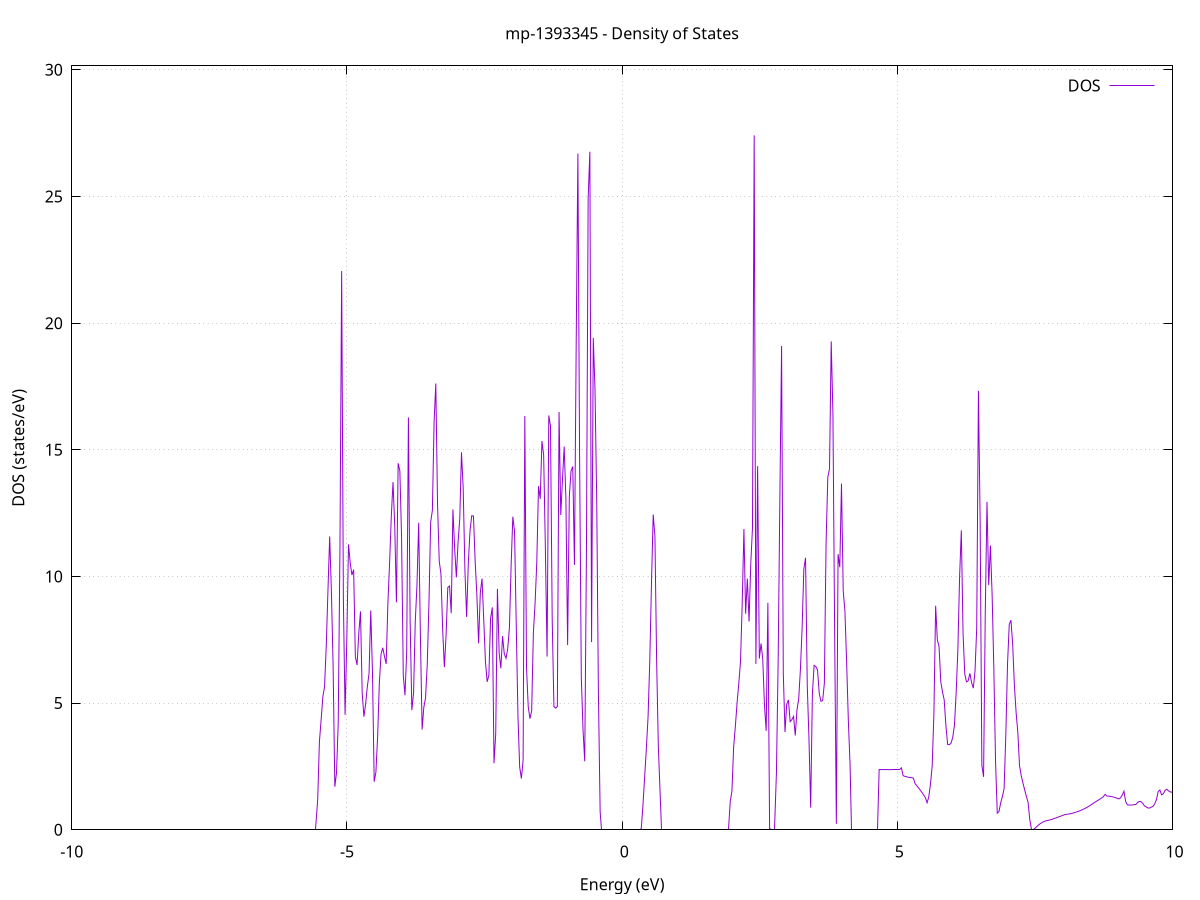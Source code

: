 set title 'mp-1393345 - Density of States'
set xlabel 'Energy (eV)'
set ylabel 'DOS (states/eV)'
set grid
set xrange [-10:10]
set yrange [0:30.156]
set xzeroaxis lt -1
set terminal png size 800,600
set output 'mp-1393345_dos_gnuplot.png'
plot '-' using 1:2 with lines title 'DOS'
-39.807400 0.000000
-39.776300 0.000000
-39.745200 0.000000
-39.714100 0.000000
-39.683000 0.000000
-39.651900 0.000000
-39.620800 0.000000
-39.589700 0.000000
-39.558600 0.000000
-39.527500 0.000000
-39.496400 0.000000
-39.465300 0.000000
-39.434200 0.000000
-39.403100 0.000000
-39.372000 0.000000
-39.340900 0.000000
-39.309800 0.000000
-39.278700 0.000000
-39.247600 0.000000
-39.216400 0.000000
-39.185300 0.000000
-39.154200 0.000000
-39.123100 0.000000
-39.092000 0.000000
-39.060900 0.000000
-39.029800 0.000000
-38.998700 0.000000
-38.967600 0.000000
-38.936500 0.000000
-38.905400 0.000000
-38.874300 0.000000
-38.843200 0.000000
-38.812100 0.000000
-38.781000 0.000000
-38.749900 0.000000
-38.718800 0.000000
-38.687700 0.000000
-38.656600 0.000000
-38.625500 0.000000
-38.594400 0.000000
-38.563300 0.000000
-38.532200 0.000000
-38.501100 0.000000
-38.470000 0.000000
-38.438900 0.000000
-38.407800 0.000000
-38.376700 0.000000
-38.345600 0.000000
-38.314500 0.000000
-38.283400 0.000000
-38.252300 0.000000
-38.221200 0.000000
-38.190100 0.000000
-38.158900 0.000000
-38.127800 0.000000
-38.096700 0.000000
-38.065600 0.000000
-38.034500 0.000000
-38.003400 0.000000
-37.972300 0.000000
-37.941200 0.000000
-37.910100 0.000000
-37.879000 0.000000
-37.847900 0.000000
-37.816800 0.000000
-37.785700 0.000000
-37.754600 0.000000
-37.723500 0.000000
-37.692400 0.000000
-37.661300 0.000000
-37.630200 0.000000
-37.599100 0.000000
-37.568000 0.000000
-37.536900 0.000000
-37.505800 0.000000
-37.474700 0.000000
-37.443600 0.000000
-37.412500 0.000000
-37.381400 0.000000
-37.350300 0.000000
-37.319200 0.000000
-37.288100 0.000000
-37.257000 0.000000
-37.225900 0.000000
-37.194800 0.000000
-37.163700 0.000000
-37.132600 0.000000
-37.101400 0.000000
-37.070300 0.000000
-37.039200 0.000000
-37.008100 0.000000
-36.977000 178.932600
-36.945900 62.826600
-36.914800 0.000000
-36.883700 0.000000
-36.852600 0.000000
-36.821500 0.000000
-36.790400 0.000000
-36.759300 0.000000
-36.728200 0.000000
-36.697100 0.000000
-36.666000 0.000000
-36.634900 0.000000
-36.603800 0.000000
-36.572700 0.000000
-36.541600 0.000000
-36.510500 0.000000
-36.479400 0.000000
-36.448300 0.000000
-36.417200 0.000000
-36.386100 0.000000
-36.355000 0.000000
-36.323900 0.000000
-36.292800 0.000000
-36.261700 0.000000
-36.230600 0.000000
-36.199500 48.738000
-36.168400 125.918000
-36.137300 0.000000
-36.106200 0.000000
-36.075000 25.065900
-36.043900 0.000000
-36.012800 0.000000
-35.981700 0.000000
-35.950600 0.000000
-35.919500 0.000000
-35.888400 0.000000
-35.857300 0.000000
-35.826200 0.000000
-35.795100 0.000000
-35.764000 0.000000
-35.732900 0.000000
-35.701800 0.000000
-35.670700 0.000000
-35.639600 0.000000
-35.608500 0.000000
-35.577400 0.000000
-35.546300 0.000000
-35.515200 0.000000
-35.484100 0.000000
-35.453000 0.000000
-35.421900 0.000000
-35.390800 0.000000
-35.359700 0.000000
-35.328600 0.000000
-35.297500 42.438900
-35.266400 44.176600
-35.235300 0.000000
-35.204200 0.000000
-35.173100 0.000000
-35.142000 0.000000
-35.110900 0.000000
-35.079800 0.000000
-35.048700 0.000000
-35.017500 0.000000
-34.986400 0.000000
-34.955300 0.000000
-34.924200 0.000000
-34.893100 0.000000
-34.862000 0.000000
-34.830900 0.000000
-34.799800 0.000000
-34.768700 0.000000
-34.737600 0.000000
-34.706500 0.000000
-34.675400 0.000000
-34.644300 0.000000
-34.613200 0.000000
-34.582100 0.000000
-34.551000 0.000000
-34.519900 0.000000
-34.488800 0.000000
-34.457700 0.000000
-34.426600 0.000000
-34.395500 0.000000
-34.364400 0.000000
-34.333300 0.000000
-34.302200 0.000000
-34.271100 0.000000
-34.240000 0.000000
-34.208900 0.000000
-34.177800 0.000000
-34.146700 0.000000
-34.115600 0.000000
-34.084500 0.000000
-34.053400 0.000000
-34.022300 0.000000
-33.991200 0.000000
-33.960000 0.000000
-33.928900 0.000000
-33.897800 0.000000
-33.866700 0.000000
-33.835600 0.000000
-33.804500 0.000000
-33.773400 0.000000
-33.742300 0.000000
-33.711200 0.000000
-33.680100 0.000000
-33.649000 0.000000
-33.617900 0.000000
-33.586800 0.000000
-33.555700 0.000000
-33.524600 0.000000
-33.493500 0.000000
-33.462400 0.000000
-33.431300 0.000000
-33.400200 0.000000
-33.369100 0.000000
-33.338000 0.000000
-33.306900 0.000000
-33.275800 0.000000
-33.244700 0.000000
-33.213600 0.000000
-33.182500 0.000000
-33.151400 0.000000
-33.120300 0.000000
-33.089200 0.000000
-33.058100 0.000000
-33.027000 0.000000
-32.995900 0.000000
-32.964800 0.000000
-32.933600 0.000000
-32.902500 0.000000
-32.871400 0.000000
-32.840300 0.000000
-32.809200 0.000000
-32.778100 0.000000
-32.747000 0.000000
-32.715900 0.000000
-32.684800 0.000000
-32.653700 0.000000
-32.622600 0.000000
-32.591500 0.000000
-32.560400 0.000000
-32.529300 0.000000
-32.498200 0.000000
-32.467100 0.000000
-32.436000 0.000000
-32.404900 0.000000
-32.373800 0.000000
-32.342700 0.000000
-32.311600 0.000000
-32.280500 0.000000
-32.249400 0.000000
-32.218300 0.000000
-32.187200 0.000000
-32.156100 0.000000
-32.125000 0.000000
-32.093900 0.000000
-32.062800 0.000000
-32.031700 0.000000
-32.000600 0.000000
-31.969500 0.000000
-31.938400 0.000000
-31.907300 0.000000
-31.876100 0.000000
-31.845000 0.000000
-31.813900 0.000000
-31.782800 0.000000
-31.751700 0.000000
-31.720600 0.000000
-31.689500 0.000000
-31.658400 0.000000
-31.627300 0.000000
-31.596200 0.000000
-31.565100 0.000000
-31.534000 0.000000
-31.502900 0.000000
-31.471800 0.000000
-31.440700 0.000000
-31.409600 0.000000
-31.378500 0.000000
-31.347400 0.000000
-31.316300 0.000000
-31.285200 0.000000
-31.254100 0.000000
-31.223000 0.000000
-31.191900 0.000000
-31.160800 0.000000
-31.129700 0.000000
-31.098600 0.000000
-31.067500 0.000000
-31.036400 0.000000
-31.005300 0.000000
-30.974200 0.000000
-30.943100 0.000000
-30.912000 0.000000
-30.880900 0.000000
-30.849800 0.000000
-30.818600 0.000000
-30.787500 0.000000
-30.756400 0.000000
-30.725300 0.000000
-30.694200 0.000000
-30.663100 0.000000
-30.632000 0.000000
-30.600900 0.000000
-30.569800 0.000000
-30.538700 0.000000
-30.507600 0.000000
-30.476500 0.000000
-30.445400 0.000000
-30.414300 0.000000
-30.383200 0.000000
-30.352100 0.000000
-30.321000 0.000000
-30.289900 0.000000
-30.258800 0.000000
-30.227700 0.000000
-30.196600 0.000000
-30.165500 0.000000
-30.134400 0.000000
-30.103300 0.000000
-30.072200 0.000000
-30.041100 0.000000
-30.010000 0.000000
-29.978900 0.000000
-29.947800 0.000000
-29.916700 0.000000
-29.885600 0.000000
-29.854500 0.000000
-29.823400 0.000000
-29.792200 0.000000
-29.761100 0.000000
-29.730000 0.000000
-29.698900 0.000000
-29.667800 0.000000
-29.636700 0.000000
-29.605600 0.000000
-29.574500 0.000000
-29.543400 0.000000
-29.512300 0.000000
-29.481200 0.000000
-29.450100 0.000000
-29.419000 0.000000
-29.387900 0.000000
-29.356800 0.000000
-29.325700 0.000000
-29.294600 0.000000
-29.263500 0.000000
-29.232400 0.000000
-29.201300 0.000000
-29.170200 0.000000
-29.139100 0.000000
-29.108000 0.000000
-29.076900 0.000000
-29.045800 0.000000
-29.014700 0.000000
-28.983600 0.000000
-28.952500 0.000000
-28.921400 0.000000
-28.890300 0.000000
-28.859200 0.000000
-28.828100 0.000000
-28.797000 0.000000
-28.765900 0.000000
-28.734700 0.000000
-28.703600 0.000000
-28.672500 0.000000
-28.641400 0.000000
-28.610300 0.000000
-28.579200 0.000000
-28.548100 0.000000
-28.517000 0.000000
-28.485900 0.000000
-28.454800 0.000000
-28.423700 0.000000
-28.392600 0.000000
-28.361500 0.000000
-28.330400 0.000000
-28.299300 0.000000
-28.268200 0.000000
-28.237100 0.000000
-28.206000 0.000000
-28.174900 0.000000
-28.143800 0.000000
-28.112700 0.000000
-28.081600 0.000000
-28.050500 0.000000
-28.019400 0.000000
-27.988300 0.000000
-27.957200 0.000000
-27.926100 0.000000
-27.895000 0.000000
-27.863900 0.000000
-27.832800 0.000000
-27.801700 0.000000
-27.770600 0.000000
-27.739500 0.000000
-27.708400 0.000000
-27.677200 0.000000
-27.646100 0.000000
-27.615000 0.000000
-27.583900 0.000000
-27.552800 0.000000
-27.521700 0.000000
-27.490600 0.000000
-27.459500 0.000000
-27.428400 0.000000
-27.397300 0.000000
-27.366200 0.000000
-27.335100 0.000000
-27.304000 0.000000
-27.272900 0.000000
-27.241800 0.000000
-27.210700 0.000000
-27.179600 0.000000
-27.148500 0.000000
-27.117400 0.000000
-27.086300 0.000000
-27.055200 0.000000
-27.024100 0.000000
-26.993000 0.000000
-26.961900 0.000000
-26.930800 0.000000
-26.899700 0.000000
-26.868600 0.000000
-26.837500 0.000000
-26.806400 0.000000
-26.775300 0.000000
-26.744200 0.000000
-26.713100 0.000000
-26.682000 0.000000
-26.650800 0.000000
-26.619700 0.000000
-26.588600 0.000000
-26.557500 0.000000
-26.526400 0.000000
-26.495300 0.000000
-26.464200 0.000000
-26.433100 0.000000
-26.402000 0.000000
-26.370900 0.000000
-26.339800 0.000000
-26.308700 0.000000
-26.277600 0.000000
-26.246500 0.000000
-26.215400 0.000000
-26.184300 0.000000
-26.153200 0.000000
-26.122100 0.000000
-26.091000 0.000000
-26.059900 0.000000
-26.028800 0.000000
-25.997700 0.000000
-25.966600 0.000000
-25.935500 0.000000
-25.904400 0.000000
-25.873300 0.000000
-25.842200 0.000000
-25.811100 0.000000
-25.780000 0.000000
-25.748900 0.000000
-25.717800 0.000000
-25.686700 0.000000
-25.655600 0.000000
-25.624500 0.000000
-25.593300 0.000000
-25.562200 0.000000
-25.531100 0.000000
-25.500000 0.000000
-25.468900 0.000000
-25.437800 0.000000
-25.406700 0.000000
-25.375600 0.000000
-25.344500 0.000000
-25.313400 0.000000
-25.282300 0.000000
-25.251200 0.000000
-25.220100 0.000000
-25.189000 0.000000
-25.157900 0.000000
-25.126800 0.000000
-25.095700 0.000000
-25.064600 0.000000
-25.033500 0.000000
-25.002400 0.000000
-24.971300 0.000000
-24.940200 0.000000
-24.909100 0.000000
-24.878000 0.000000
-24.846900 0.000000
-24.815800 0.000000
-24.784700 0.000000
-24.753600 0.000000
-24.722500 0.000000
-24.691400 0.000000
-24.660300 0.000000
-24.629200 0.000000
-24.598100 0.000000
-24.567000 0.000000
-24.535800 0.000000
-24.504700 0.000000
-24.473600 0.000000
-24.442500 0.000000
-24.411400 0.000000
-24.380300 0.000000
-24.349200 0.000000
-24.318100 0.000000
-24.287000 0.000000
-24.255900 0.000000
-24.224800 0.000000
-24.193700 0.000000
-24.162600 0.000000
-24.131500 0.000000
-24.100400 0.000000
-24.069300 0.000000
-24.038200 0.000000
-24.007100 0.000000
-23.976000 0.000000
-23.944900 0.000000
-23.913800 0.000000
-23.882700 0.000000
-23.851600 0.000000
-23.820500 0.000000
-23.789400 0.000000
-23.758300 0.000000
-23.727200 0.000000
-23.696100 0.000000
-23.665000 0.000000
-23.633900 0.000000
-23.602800 0.000000
-23.571700 0.000000
-23.540600 0.000000
-23.509400 0.000000
-23.478300 0.000000
-23.447200 0.000000
-23.416100 0.000000
-23.385000 0.000000
-23.353900 0.000000
-23.322800 0.000000
-23.291700 0.000000
-23.260600 0.000000
-23.229500 0.000000
-23.198400 0.000000
-23.167300 0.000000
-23.136200 0.000000
-23.105100 0.000000
-23.074000 0.000000
-23.042900 0.000000
-23.011800 0.000000
-22.980700 0.000000
-22.949600 0.000000
-22.918500 0.000000
-22.887400 0.000000
-22.856300 0.000000
-22.825200 0.000000
-22.794100 0.000000
-22.763000 0.000000
-22.731900 0.000000
-22.700800 0.000000
-22.669700 0.000000
-22.638600 0.000000
-22.607500 0.000000
-22.576400 0.000000
-22.545300 0.000000
-22.514200 0.000000
-22.483100 0.000000
-22.451900 0.000000
-22.420800 0.000000
-22.389700 0.000000
-22.358600 0.000000
-22.327500 0.000000
-22.296400 0.000000
-22.265300 0.000000
-22.234200 0.000000
-22.203100 0.000000
-22.172000 0.000000
-22.140900 0.000000
-22.109800 0.000000
-22.078700 0.000000
-22.047600 0.000000
-22.016500 0.000000
-21.985400 0.000000
-21.954300 0.000000
-21.923200 0.000000
-21.892100 0.000000
-21.861000 0.000000
-21.829900 0.000000
-21.798800 0.000000
-21.767700 0.000000
-21.736600 0.000000
-21.705500 0.000000
-21.674400 0.000000
-21.643300 0.000000
-21.612200 0.000000
-21.581100 0.000000
-21.550000 0.000000
-21.518900 0.000000
-21.487800 0.000000
-21.456700 0.000000
-21.425600 0.000000
-21.394400 0.000000
-21.363300 0.000000
-21.332200 0.000000
-21.301100 0.000000
-21.270000 0.000000
-21.238900 0.000000
-21.207800 0.000000
-21.176700 0.000000
-21.145600 0.000000
-21.114500 0.000000
-21.083400 0.000000
-21.052300 0.000000
-21.021200 0.000000
-20.990100 0.000000
-20.959000 0.000000
-20.927900 0.000000
-20.896800 0.000000
-20.865700 0.000000
-20.834600 0.000000
-20.803500 0.000000
-20.772400 0.000000
-20.741300 0.000000
-20.710200 0.000000
-20.679100 0.000000
-20.648000 0.000000
-20.616900 0.000000
-20.585800 0.000000
-20.554700 0.000000
-20.523600 0.000000
-20.492500 0.000000
-20.461400 0.000000
-20.430300 0.000000
-20.399200 0.000000
-20.368000 0.000000
-20.336900 0.000000
-20.305800 0.000000
-20.274700 0.000000
-20.243600 0.000000
-20.212500 0.000000
-20.181400 0.000000
-20.150300 0.000000
-20.119200 0.000000
-20.088100 0.000000
-20.057000 0.000000
-20.025900 0.000000
-19.994800 0.000000
-19.963700 0.000000
-19.932600 0.000000
-19.901500 0.000000
-19.870400 0.000000
-19.839300 0.000000
-19.808200 0.000000
-19.777100 0.000000
-19.746000 0.000000
-19.714900 0.000000
-19.683800 0.000000
-19.652700 0.000000
-19.621600 0.000000
-19.590500 0.000000
-19.559400 0.000000
-19.528300 0.000000
-19.497200 0.000000
-19.466100 0.000000
-19.435000 0.000000
-19.403900 0.000000
-19.372800 0.000000
-19.341700 0.000000
-19.310500 0.000000
-19.279400 0.000000
-19.248300 0.000000
-19.217200 0.000000
-19.186100 0.000000
-19.155000 0.000000
-19.123900 0.000000
-19.092800 0.000000
-19.061700 0.000000
-19.030600 0.000000
-18.999500 0.000000
-18.968400 0.000000
-18.937300 0.000000
-18.906200 0.000000
-18.875100 0.000000
-18.844000 0.000000
-18.812900 0.000000
-18.781800 0.000000
-18.750700 0.000000
-18.719600 0.000000
-18.688500 0.000000
-18.657400 0.000000
-18.626300 0.000000
-18.595200 0.000000
-18.564100 0.000000
-18.533000 0.000000
-18.501900 0.000000
-18.470800 0.000000
-18.439700 0.000000
-18.408600 0.000000
-18.377500 0.000000
-18.346400 0.000000
-18.315300 0.000000
-18.284200 0.000000
-18.253000 0.000000
-18.221900 0.000000
-18.190800 0.000000
-18.159700 0.000000
-18.128600 0.000000
-18.097500 0.000000
-18.066400 0.000000
-18.035300 0.000000
-18.004200 0.000000
-17.973100 0.000000
-17.942000 0.000000
-17.910900 0.000000
-17.879800 0.000000
-17.848700 0.214200
-17.817600 2.898300
-17.786500 3.773300
-17.755400 4.335800
-17.724300 5.082400
-17.693200 5.883200
-17.662100 3.807300
-17.631000 3.547600
-17.599900 3.214300
-17.568800 2.958400
-17.537700 2.804700
-17.506600 2.749700
-17.475500 2.733400
-17.444400 2.728700
-17.413300 2.735700
-17.382200 2.754400
-17.351100 7.375800
-17.320000 0.000000
-17.288900 7.211200
-17.257800 9.816000
-17.226700 9.284900
-17.195500 8.346200
-17.164400 21.243000
-17.133300 6.299000
-17.102200 8.228900
-17.071100 10.650400
-17.040000 13.709900
-17.008900 15.440800
-16.977800 10.021400
-16.946700 9.206800
-16.915600 6.192000
-16.884500 5.435000
-16.853400 6.125700
-16.822300 9.889100
-16.791200 12.335800
-16.760100 13.527600
-16.729000 6.495000
-16.697900 1.111400
-16.666800 52.475100
-16.635700 17.260800
-16.604600 12.231800
-16.573500 9.976500
-16.542400 14.686700
-16.511300 14.314500
-16.480200 12.006900
-16.449100 8.014600
-16.418000 2.879300
-16.386900 5.116700
-16.355800 13.959100
-16.324700 16.328000
-16.293600 14.018800
-16.262500 17.617200
-16.231400 19.869900
-16.200300 32.995000
-16.169100 6.344500
-16.138000 0.000000
-16.106900 0.000000
-16.075800 0.000000
-16.044700 0.000000
-16.013600 0.000000
-15.982500 0.000000
-15.951400 0.000000
-15.920300 0.000000
-15.889200 0.000000
-15.858100 0.000000
-15.827000 0.000000
-15.795900 0.000000
-15.764800 0.000000
-15.733700 0.000000
-15.702600 0.000000
-15.671500 0.000000
-15.640400 0.000000
-15.609300 0.000000
-15.578200 0.000000
-15.547100 0.000000
-15.516000 0.000000
-15.484900 0.000000
-15.453800 0.000000
-15.422700 0.000000
-15.391600 0.000000
-15.360500 0.000000
-15.329400 0.000000
-15.298300 0.000000
-15.267200 0.000000
-15.236100 0.000000
-15.205000 0.000000
-15.173900 0.000000
-15.142800 0.000000
-15.111600 0.000000
-15.080500 0.000000
-15.049400 0.000000
-15.018300 0.000000
-14.987200 0.000000
-14.956100 0.000000
-14.925000 0.000000
-14.893900 0.000000
-14.862800 0.000000
-14.831700 0.000000
-14.800600 0.000000
-14.769500 0.000000
-14.738400 0.000000
-14.707300 0.000000
-14.676200 0.000000
-14.645100 0.000000
-14.614000 0.000000
-14.582900 0.000000
-14.551800 0.000000
-14.520700 0.000000
-14.489600 0.000000
-14.458500 0.000000
-14.427400 0.000000
-14.396300 0.000000
-14.365200 0.000000
-14.334100 0.000000
-14.303000 0.000000
-14.271900 0.000000
-14.240800 0.000000
-14.209700 0.000000
-14.178600 0.000000
-14.147500 0.000000
-14.116400 0.000000
-14.085300 0.000000
-14.054100 0.000000
-14.023000 0.000000
-13.991900 0.000000
-13.960800 0.000000
-13.929700 0.000000
-13.898600 0.000000
-13.867500 0.000000
-13.836400 0.000000
-13.805300 0.000000
-13.774200 0.000000
-13.743100 0.000000
-13.712000 0.000000
-13.680900 0.000000
-13.649800 0.000000
-13.618700 0.000000
-13.587600 0.000000
-13.556500 0.000000
-13.525400 0.000000
-13.494300 0.000000
-13.463200 0.000000
-13.432100 0.000000
-13.401000 0.000000
-13.369900 0.000000
-13.338800 0.000000
-13.307700 0.000000
-13.276600 0.000000
-13.245500 0.000000
-13.214400 0.000000
-13.183300 0.000000
-13.152200 0.000000
-13.121100 0.000000
-13.090000 0.000000
-13.058900 0.000000
-13.027700 0.000000
-12.996600 0.000000
-12.965500 0.000000
-12.934400 0.000000
-12.903300 0.000000
-12.872200 0.000000
-12.841100 0.000000
-12.810000 0.000000
-12.778900 0.000000
-12.747800 0.000000
-12.716700 0.000000
-12.685600 0.000000
-12.654500 0.000000
-12.623400 0.000000
-12.592300 0.000000
-12.561200 0.000000
-12.530100 0.000000
-12.499000 0.000000
-12.467900 0.000000
-12.436800 0.000000
-12.405700 0.000000
-12.374600 0.000000
-12.343500 0.000000
-12.312400 0.000000
-12.281300 0.000000
-12.250200 0.000000
-12.219100 0.000000
-12.188000 0.000000
-12.156900 0.000000
-12.125800 0.000000
-12.094700 0.000000
-12.063600 0.000000
-12.032500 0.000000
-12.001400 0.000000
-11.970200 0.000000
-11.939100 0.000000
-11.908000 0.000000
-11.876900 0.000000
-11.845800 0.000000
-11.814700 0.000000
-11.783600 0.000000
-11.752500 0.000000
-11.721400 0.000000
-11.690300 0.000000
-11.659200 0.000000
-11.628100 0.000000
-11.597000 0.000000
-11.565900 0.000000
-11.534800 0.000000
-11.503700 0.000000
-11.472600 0.000000
-11.441500 0.000000
-11.410400 0.000000
-11.379300 0.000000
-11.348200 0.000000
-11.317100 0.000000
-11.286000 0.000000
-11.254900 0.000000
-11.223800 0.000000
-11.192700 0.000000
-11.161600 0.000000
-11.130500 0.000000
-11.099400 0.000000
-11.068300 0.000000
-11.037200 0.000000
-11.006100 0.000000
-10.975000 0.000000
-10.943900 0.000000
-10.912700 0.000000
-10.881600 0.000000
-10.850500 0.000000
-10.819400 0.000000
-10.788300 0.000000
-10.757200 0.000000
-10.726100 0.000000
-10.695000 0.000000
-10.663900 0.000000
-10.632800 0.000000
-10.601700 0.000000
-10.570600 0.000000
-10.539500 0.000000
-10.508400 0.000000
-10.477300 0.000000
-10.446200 0.000000
-10.415100 0.000000
-10.384000 0.000000
-10.352900 0.000000
-10.321800 0.000000
-10.290700 0.000000
-10.259600 0.000000
-10.228500 0.000000
-10.197400 0.000000
-10.166300 0.000000
-10.135200 0.000000
-10.104100 0.000000
-10.073000 0.000000
-10.041900 0.000000
-10.010800 0.000000
-9.979700 0.000000
-9.948600 0.000000
-9.917500 0.000000
-9.886300 0.000000
-9.855200 0.000000
-9.824100 0.000000
-9.793000 0.000000
-9.761900 0.000000
-9.730800 0.000000
-9.699700 0.000000
-9.668600 0.000000
-9.637500 0.000000
-9.606400 0.000000
-9.575300 0.000000
-9.544200 0.000000
-9.513100 0.000000
-9.482000 0.000000
-9.450900 0.000000
-9.419800 0.000000
-9.388700 0.000000
-9.357600 0.000000
-9.326500 0.000000
-9.295400 0.000000
-9.264300 0.000000
-9.233200 0.000000
-9.202100 0.000000
-9.171000 0.000000
-9.139900 0.000000
-9.108800 0.000000
-9.077700 0.000000
-9.046600 0.000000
-9.015500 0.000000
-8.984400 0.000000
-8.953300 0.000000
-8.922200 0.000000
-8.891100 0.000000
-8.860000 0.000000
-8.828800 0.000000
-8.797700 0.000000
-8.766600 0.000000
-8.735500 0.000000
-8.704400 0.000000
-8.673300 0.000000
-8.642200 0.000000
-8.611100 0.000000
-8.580000 0.000000
-8.548900 0.000000
-8.517800 0.000000
-8.486700 0.000000
-8.455600 0.000000
-8.424500 0.000000
-8.393400 0.000000
-8.362300 0.000000
-8.331200 0.000000
-8.300100 0.000000
-8.269000 0.000000
-8.237900 0.000000
-8.206800 0.000000
-8.175700 0.000000
-8.144600 0.000000
-8.113500 0.000000
-8.082400 0.000000
-8.051300 0.000000
-8.020200 0.000000
-7.989100 0.000000
-7.958000 0.000000
-7.926900 0.000000
-7.895800 0.000000
-7.864700 0.000000
-7.833600 0.000000
-7.802500 0.000000
-7.771300 0.000000
-7.740200 0.000000
-7.709100 0.000000
-7.678000 0.000000
-7.646900 0.000000
-7.615800 0.000000
-7.584700 0.000000
-7.553600 0.000000
-7.522500 0.000000
-7.491400 0.000000
-7.460300 0.000000
-7.429200 0.000000
-7.398100 0.000000
-7.367000 0.000000
-7.335900 0.000000
-7.304800 0.000000
-7.273700 0.000000
-7.242600 0.000000
-7.211500 0.000000
-7.180400 0.000000
-7.149300 0.000000
-7.118200 0.000000
-7.087100 0.000000
-7.056000 0.000000
-7.024900 0.000000
-6.993800 0.000000
-6.962700 0.000000
-6.931600 0.000000
-6.900500 0.000000
-6.869400 0.000000
-6.838300 0.000000
-6.807200 0.000000
-6.776100 0.000000
-6.744900 0.000000
-6.713800 0.000000
-6.682700 0.000000
-6.651600 0.000000
-6.620500 0.000000
-6.589400 0.000000
-6.558300 0.000000
-6.527200 0.000000
-6.496100 0.000000
-6.465000 0.000000
-6.433900 0.000000
-6.402800 0.000000
-6.371700 0.000000
-6.340600 0.000000
-6.309500 0.000000
-6.278400 0.000000
-6.247300 0.000000
-6.216200 0.000000
-6.185100 0.000000
-6.154000 0.000000
-6.122900 0.000000
-6.091800 0.000000
-6.060700 0.000000
-6.029600 0.000000
-5.998500 0.000000
-5.967400 0.000000
-5.936300 0.000000
-5.905200 0.000000
-5.874100 0.000000
-5.843000 0.000000
-5.811900 0.000000
-5.780800 0.000000
-5.749700 0.000000
-5.718600 0.000000
-5.687400 0.000000
-5.656300 0.000000
-5.625200 0.000000
-5.594100 0.000000
-5.563000 0.000000
-5.531900 1.195100
-5.500800 3.477700
-5.469700 4.332200
-5.438600 5.244500
-5.407500 5.644700
-5.376400 7.253800
-5.345300 9.460400
-5.314200 11.579200
-5.283100 9.414600
-5.252000 6.513600
-5.220900 1.699000
-5.189800 2.251300
-5.158700 4.225500
-5.127600 11.087200
-5.096500 22.057400
-5.065400 9.148500
-5.034300 4.537900
-5.003200 7.477100
-4.972100 11.263900
-4.941000 10.532600
-4.909900 10.056900
-4.878800 10.267300
-4.847700 6.832300
-4.816600 6.505000
-4.785500 7.747500
-4.754400 8.622900
-4.723300 5.401900
-4.692200 4.464300
-4.661100 4.967300
-4.629900 5.651300
-4.598800 6.173000
-4.567700 8.657800
-4.536600 6.218600
-4.505500 1.898300
-4.474400 2.273900
-4.443300 3.660300
-4.412200 5.774800
-4.381100 6.930700
-4.350000 7.184500
-4.318900 6.847400
-4.287800 6.548500
-4.256700 8.919600
-4.225600 10.522700
-4.194500 12.372200
-4.163400 13.726100
-4.132300 12.029600
-4.101200 8.982800
-4.070100 14.468100
-4.039000 14.170200
-4.007900 11.552100
-3.976800 6.088500
-3.945700 5.312000
-3.914600 7.025300
-3.883500 16.279100
-3.852400 8.267200
-3.821300 4.721400
-3.790200 5.394600
-3.759100 8.226800
-3.728000 9.652300
-3.696900 12.121900
-3.665800 7.666100
-3.634700 3.956400
-3.603500 4.840000
-3.572400 5.206000
-3.541300 6.522500
-3.510200 8.969300
-3.479100 12.151100
-3.448000 12.609200
-3.416900 16.096800
-3.385800 17.616700
-3.354700 12.876200
-3.323600 10.606800
-3.292500 10.099600
-3.261400 7.921100
-3.230300 6.421200
-3.199200 7.673000
-3.168100 9.566800
-3.137000 9.624300
-3.105900 8.551200
-3.074800 12.643800
-3.043700 11.116500
-3.012600 9.964000
-2.981500 11.346900
-2.950400 12.288400
-2.919300 14.899300
-2.888200 13.479300
-2.857100 10.271900
-2.826000 8.401000
-2.794900 10.531200
-2.763800 11.820700
-2.732700 12.398400
-2.701600 12.385200
-2.670500 10.579500
-2.639400 9.254400
-2.608300 7.360400
-2.577200 9.352200
-2.546000 9.916500
-2.514900 8.290800
-2.483800 6.640800
-2.452700 5.840500
-2.421600 6.097200
-2.390500 8.345700
-2.359400 8.781200
-2.328300 2.625400
-2.297200 3.775700
-2.266100 9.513500
-2.235000 6.991000
-2.203900 6.374400
-2.172800 7.646700
-2.141700 6.948500
-2.110600 6.767900
-2.079500 7.141200
-2.048400 7.963800
-2.017300 10.432700
-1.986200 12.358300
-1.955100 11.774400
-1.924000 8.075000
-1.892900 4.472900
-1.861800 2.471100
-1.830700 2.022100
-1.799600 2.737700
-1.768500 16.338000
-1.737400 6.377700
-1.706300 4.861800
-1.675200 4.384100
-1.644100 4.697200
-1.613000 7.765300
-1.581900 8.934900
-1.550800 10.571100
-1.519700 13.563700
-1.488500 13.062200
-1.457400 15.347300
-1.426300 14.800400
-1.395200 11.150500
-1.364100 6.839900
-1.333000 16.354100
-1.301900 15.940100
-1.270800 8.309700
-1.239700 4.864600
-1.208600 4.800500
-1.177500 4.865600
-1.146400 16.492900
-1.115300 12.426700
-1.084200 13.832300
-1.053100 15.128500
-1.022000 13.068900
-0.990900 7.291100
-0.959800 13.157500
-0.928700 14.161900
-0.897600 14.344400
-0.866500 10.454600
-0.835400 19.050200
-0.804300 26.693700
-0.773200 14.752300
-0.742100 6.023700
-0.711000 3.955500
-0.679900 2.702600
-0.648800 10.934400
-0.617700 24.909200
-0.586600 26.766800
-0.555500 7.407600
-0.524400 19.414900
-0.493300 17.387100
-0.462100 13.030800
-0.431000 5.323700
-0.399900 0.709000
-0.368800 0.000000
-0.337700 0.000000
-0.306600 0.000000
-0.275500 0.000000
-0.244400 0.000000
-0.213300 0.000000
-0.182200 0.000000
-0.151100 0.000000
-0.120000 0.000000
-0.088900 0.000000
-0.057800 0.000000
-0.026700 0.000000
0.004400 0.000000
0.035500 0.000000
0.066600 0.000000
0.097700 0.000000
0.128800 0.000000
0.159900 0.000000
0.191000 0.000000
0.222100 0.000000
0.253200 0.000000
0.284300 0.000000
0.315400 0.000000
0.346500 0.031200
0.377600 0.954900
0.408700 2.079900
0.439800 3.199000
0.470900 4.453800
0.502000 6.663100
0.533100 9.728500
0.564200 12.446500
0.595400 11.604600
0.626500 6.697700
0.657600 3.280500
0.688700 1.514900
0.719800 0.000000
0.750900 0.000000
0.782000 0.000000
0.813100 0.000000
0.844200 0.000000
0.875300 0.000000
0.906400 0.000000
0.937500 0.000000
0.968600 0.000000
0.999700 0.000000
1.030800 0.000000
1.061900 0.000000
1.093000 0.000000
1.124100 0.000000
1.155200 0.000000
1.186300 0.000000
1.217400 0.000000
1.248500 0.000000
1.279600 0.000000
1.310700 0.000000
1.341800 0.000000
1.372900 0.000000
1.404000 0.000000
1.435100 0.000000
1.466200 0.000000
1.497300 0.000000
1.528400 0.000000
1.559500 0.000000
1.590600 0.000000
1.621700 0.000000
1.652900 0.000000
1.684000 0.000000
1.715100 0.000000
1.746200 0.000000
1.777300 0.000000
1.808400 0.000000
1.839500 0.000000
1.870600 0.000000
1.901700 0.000000
1.932800 0.000000
1.963900 1.113700
1.995000 1.530700
2.026100 3.274600
2.057200 4.085000
2.088300 5.008600
2.119400 5.775300
2.150500 6.632200
2.181600 8.922500
2.212700 11.872500
2.243800 8.529800
2.274900 9.910800
2.306000 8.220700
2.337100 10.509200
2.368200 11.910700
2.399300 27.414200
2.430400 6.549300
2.461500 14.352500
2.492600 6.759700
2.523700 7.356700
2.554800 6.739300
2.585900 4.916200
2.617000 3.906400
2.648100 8.959800
2.679300 0.041900
2.710400 0.000000
2.741500 0.000000
2.772600 0.000000
2.803700 2.271700
2.834800 6.664300
2.865900 13.133100
2.897000 19.096300
2.928100 6.176600
2.959200 3.857900
2.990300 4.955800
3.021400 5.126700
3.052500 4.269700
3.083600 4.346300
3.114700 4.475200
3.145800 3.722900
3.176900 4.725800
3.208000 5.169500
3.239100 6.330300
3.270200 7.987400
3.301300 10.284800
3.332400 10.738200
3.363500 5.709900
3.394600 3.589100
3.425700 0.875100
3.456800 5.377300
3.487900 6.489900
3.519000 6.442500
3.550100 6.306400
3.581200 5.385600
3.612300 5.072100
3.643400 5.103100
3.674500 5.788200
3.705600 11.342200
3.736800 13.913500
3.767900 14.250300
3.799000 19.280000
3.830100 16.405600
3.861200 7.783500
3.892300 0.235600
3.923400 10.880700
3.954500 10.363200
3.985600 13.666000
4.016700 9.430800
4.047800 8.636300
4.078900 6.616600
4.110000 4.321200
4.141100 2.580900
4.172200 0.000000
4.203300 0.000000
4.234400 0.000000
4.265500 0.000000
4.296600 0.000000
4.327700 0.000000
4.358800 0.000000
4.389900 0.000000
4.421000 0.000000
4.452100 0.000000
4.483200 0.000000
4.514300 0.000000
4.545400 0.000000
4.576500 0.000000
4.607600 0.000000
4.638700 0.000000
4.669800 2.378000
4.700900 2.377400
4.732000 2.376800
4.763100 2.376300
4.794300 2.375900
4.825400 2.375500
4.856500 2.375300
4.887600 2.375100
4.918700 2.374900
4.949800 2.374900
4.980900 2.374900
5.012000 2.375100
5.043100 2.381000
5.074200 2.445800
5.105300 2.135300
5.136400 2.110800
5.167500 2.090600
5.198600 2.074600
5.229700 2.062900
5.260800 2.055400
5.291900 2.035800
5.323000 1.820100
5.354100 1.741000
5.385200 1.656800
5.416300 1.567500
5.447400 1.473200
5.478500 1.373700
5.509600 1.269200
5.540700 1.066600
5.571800 1.297800
5.602900 1.818100
5.634000 2.529100
5.665100 4.627600
5.696200 8.843100
5.727300 7.503800
5.758400 7.230500
5.789500 5.848100
5.820700 5.440800
5.851800 5.126800
5.882900 4.113200
5.914000 3.371900
5.945100 3.360400
5.976200 3.415800
6.007300 3.653400
6.038400 4.136200
6.069500 5.432400
6.100600 7.139200
6.131700 9.992700
6.162800 11.820400
6.193900 7.792800
6.225000 6.158400
6.256100 5.839100
6.287200 5.879300
6.318300 6.173300
6.349400 5.811200
6.380500 5.589700
6.411600 6.264600
6.442700 7.962500
6.473800 17.329200
6.504900 12.172300
6.536000 2.550100
6.567100 2.090000
6.598200 8.586600
6.629300 12.943400
6.660400 9.658800
6.691500 11.221400
6.722600 9.276900
6.753700 6.359800
6.784800 2.683800
6.815900 0.658300
6.847000 0.717700
6.878200 1.061700
6.909300 1.313500
6.940400 1.628300
6.971500 3.763800
7.002600 6.555600
7.033700 8.109700
7.064800 8.274400
7.095900 7.323300
7.127000 5.710700
7.158100 4.636000
7.189200 3.861200
7.220300 2.534500
7.251400 2.134600
7.282500 1.847700
7.313600 1.576800
7.344700 1.321900
7.375800 1.083100
7.406900 0.403400
7.438000 0.000000
7.469100 0.000000
7.500200 0.054900
7.531300 0.122900
7.562400 0.183100
7.593500 0.235400
7.624600 0.279800
7.655700 0.316300
7.686800 0.344900
7.717900 0.362200
7.749000 0.376700
7.780100 0.393600
7.811200 0.413200
7.842300 0.435300
7.873400 0.459800
7.904500 0.485100
7.935700 0.510600
7.966800 0.536100
7.997900 0.561700
8.029000 0.587400
8.060100 0.607800
8.091200 0.614800
8.122300 0.624600
8.153400 0.638200
8.184500 0.655200
8.215600 0.674300
8.246700 0.695400
8.277800 0.718600
8.308900 0.743700
8.340000 0.770900
8.371100 0.801000
8.402200 0.833900
8.433300 0.869400
8.464400 0.907800
8.495500 0.949400
8.526600 0.994400
8.557700 1.040600
8.588800 1.083700
8.619900 1.126900
8.651000 1.170200
8.682100 1.213400
8.713200 1.258000
8.744300 1.309600
8.775400 1.399900
8.806500 1.333400
8.837600 1.329000
8.868700 1.320500
8.899800 1.307800
8.930900 1.290900
8.962000 1.269900
8.993200 1.244700
9.024300 1.216700
9.055400 1.261600
9.086500 1.364200
9.117600 1.524400
9.148700 1.114700
9.179800 0.987200
9.210900 0.976000
9.242000 0.974000
9.273100 0.981100
9.304200 0.991800
9.335300 1.000500
9.366400 1.077200
9.397500 1.119800
9.428600 1.108200
9.459700 1.042500
9.490800 0.945600
9.521900 0.901900
9.553000 0.860000
9.584100 0.858900
9.615200 0.896100
9.646300 0.924500
9.677400 1.027100
9.708500 1.186500
9.739600 1.512700
9.770700 1.570500
9.801800 1.379200
9.832900 1.416600
9.864000 1.552800
9.895100 1.598700
9.926200 1.540200
9.957300 1.494200
9.988400 1.484000
10.019600 1.509400
10.050700 1.607500
10.081800 1.715400
10.112900 1.825900
10.144000 1.959100
10.175100 2.110200
10.206200 2.035900
10.237300 2.177200
10.268400 2.416900
10.299500 2.584400
10.330600 2.679300
10.361700 2.338400
10.392800 2.332500
10.423900 2.244000
10.455000 2.068700
10.486100 1.968200
10.517200 1.924600
10.548300 1.881500
10.579400 1.839000
10.610500 1.878200
10.641600 2.266000
10.672700 2.382800
10.703800 2.394600
10.734900 2.465800
10.766000 2.464000
10.797100 2.482300
10.828200 2.515400
10.859300 3.404000
10.890400 3.014200
10.921500 3.021800
10.952600 3.051800
10.983700 3.059900
11.014800 3.053300
11.045900 3.081400
11.077100 3.085300
11.108200 2.999500
11.139300 2.868600
11.170400 2.821400
11.201500 2.889600
11.232600 3.192100
11.263700 4.049200
11.294800 3.868800
11.325900 3.682800
11.357000 3.551400
11.388100 3.369600
11.419200 3.176600
11.450300 2.988800
11.481400 2.866200
11.512500 2.833400
11.543600 2.740500
11.574700 2.693200
11.605800 2.707300
11.636900 2.741800
11.668000 2.787300
11.699100 2.994900
11.730200 2.937000
11.761300 2.781600
11.792400 3.045100
11.823500 3.098300
11.854600 3.036900
11.885700 3.076200
11.916800 3.181200
11.947900 3.336400
11.979000 3.525400
12.010100 3.984400
12.041200 4.293800
12.072300 4.357500
12.103400 4.653700
12.134600 4.119400
12.165700 4.136200
12.196800 4.004600
12.227900 4.097300
12.259000 4.324100
12.290100 4.769300
12.321200 5.687100
12.352300 6.424800
12.383400 6.471500
12.414500 6.080800
12.445600 5.550300
12.476700 5.078100
12.507800 4.731400
12.538900 4.368700
12.570000 3.962400
12.601100 3.656300
12.632200 3.898900
12.663300 3.960300
12.694400 4.085500
12.725500 4.284200
12.756600 4.252500
12.787700 4.049100
12.818800 3.995300
12.849900 3.975700
12.881000 4.175100
12.912100 4.374900
12.943200 5.003600
12.974300 5.853600
13.005400 5.903400
13.036500 5.658100
13.067600 5.271800
13.098700 4.797500
13.129800 4.458000
13.161000 4.242600
13.192100 4.082500
13.223200 3.969500
13.254300 3.975700
13.285400 4.049300
13.316500 4.233500
13.347600 4.493300
13.378700 4.580600
13.409800 4.476800
13.440900 4.290300
13.472000 4.119700
13.503100 4.278800
13.534200 4.033100
13.565300 3.873500
13.596400 3.951000
13.627500 3.384200
13.658600 3.474200
13.689700 3.717300
13.720800 4.018400
13.751900 4.348200
13.783000 4.626600
13.814100 4.987100
13.845200 5.613700
13.876300 7.837000
13.907400 6.259100
13.938500 7.380500
13.969600 9.222200
14.000700 27.059100
14.031800 10.234300
14.062900 6.359600
14.094000 5.455600
14.125100 4.918700
14.156200 4.613800
14.187300 4.556400
14.218500 4.577900
14.249600 4.602600
14.280700 4.660600
14.311800 4.954300
14.342900 5.362900
14.374000 5.635500
14.405100 5.437200
14.436200 5.561200
14.467300 5.292500
14.498400 4.695000
14.529500 4.565400
14.560600 3.922400
14.591700 3.611100
14.622800 3.825100
14.653900 3.209300
14.685000 2.986000
14.716100 2.898000
14.747200 2.808000
14.778300 2.759100
14.809400 3.566400
14.840500 4.512900
14.871600 8.140400
14.902700 6.172600
14.933800 5.673300
14.964900 4.277700
14.996000 3.628900
15.027100 3.310200
15.058200 3.117700
15.089300 3.031600
15.120400 2.873300
15.151500 2.782800
15.182600 3.328500
15.213700 5.015800
15.244800 7.450000
15.276000 5.834400
15.307100 5.235200
15.338200 5.024200
15.369300 5.188600
15.400400 5.308600
15.431500 5.216200
15.462600 5.017600
15.493700 5.059500
15.524800 5.523000
15.555900 6.025900
15.587000 6.714800
15.618100 7.754500
15.649200 9.082200
15.680300 17.043400
15.711400 9.107400
15.742500 7.724900
15.773600 8.041700
15.804700 7.779600
15.835800 6.684200
15.866900 5.663800
15.898000 5.390600
15.929100 5.044200
15.960200 4.624700
15.991300 6.007800
16.022400 7.211500
16.053500 9.190800
16.084600 9.227200
16.115700 8.179700
16.146800 7.264300
16.177900 5.921500
16.209000 5.092000
16.240100 4.852000
16.271200 3.917700
16.302400 4.104100
16.333500 4.437400
16.364600 4.356600
16.395700 4.142500
16.426800 4.198100
16.457900 4.664600
16.489000 4.034700
16.520100 3.556800
16.551200 3.259900
16.582300 3.192000
16.613400 3.721200
16.644500 4.571300
16.675600 5.458100
16.706700 6.269500
16.737800 6.755400
16.768900 6.996000
16.800000 7.577400
16.831100 7.343400
16.862200 6.178200
16.893300 5.582300
16.924400 4.962200
16.955500 5.248700
16.986600 5.102700
17.017700 4.995800
17.048800 4.757500
17.079900 4.631300
17.111000 4.688200
17.142100 4.666600
17.173200 4.750200
17.204300 4.730000
17.235400 4.619900
17.266500 4.496200
17.297600 4.702500
17.328700 5.406700
17.359900 6.030600
17.391000 6.056900
17.422100 6.213900
17.453200 6.010900
17.484300 5.734400
17.515400 5.720100
17.546500 6.348200
17.577600 6.602800
17.608700 7.145600
17.639800 7.004100
17.670900 6.816700
17.702000 6.819800
17.733100 6.838000
17.764200 7.060100
17.795300 7.550200
17.826400 7.062500
17.857500 6.275300
17.888600 5.719500
17.919700 4.964800
17.950800 4.101900
17.981900 3.621400
18.013000 3.267200
18.044100 3.201500
18.075200 4.172100
18.106300 4.942900
18.137400 5.339600
18.168500 5.213500
18.199600 4.985900
18.230700 5.056900
18.261800 5.127100
18.292900 5.553200
18.324000 5.660300
18.355100 6.251000
18.386200 4.811600
18.417400 4.563000
18.448500 4.679000
18.479600 4.981600
18.510700 5.251500
18.541800 5.483700
18.572900 5.663500
18.604000 5.754200
18.635100 5.770300
18.666200 5.216800
18.697300 5.484100
18.728400 5.543300
18.759500 4.636900
18.790600 4.163900
18.821700 3.857800
18.852800 3.783800
18.883900 3.696000
18.915000 3.561700
18.946100 3.739700
18.977200 3.229900
19.008300 3.224900
19.039400 3.403800
19.070500 4.601200
19.101600 4.522100
19.132700 3.828900
19.163800 2.891600
19.194900 2.158000
19.226000 1.631100
19.257100 1.194100
19.288200 0.781700
19.319300 0.547300
19.350400 0.365700
19.381500 0.238500
19.412600 0.161900
19.443800 0.104500
19.474900 0.059700
19.506000 0.027300
19.537100 0.007400
19.568200 0.000100
19.599300 0.000000
19.630400 0.000000
19.661500 0.000000
19.692600 0.000000
19.723700 0.000000
19.754800 0.000000
19.785900 0.000000
19.817000 0.000000
19.848100 0.000000
19.879200 0.000000
19.910300 0.000000
19.941400 0.000000
19.972500 0.000000
20.003600 0.000000
20.034700 0.000000
20.065800 0.000000
20.096900 0.000000
20.128000 0.000000
20.159100 0.000000
20.190200 0.000000
20.221300 0.000000
20.252400 0.000000
20.283500 0.000000
20.314600 0.000000
20.345700 0.000000
20.376800 0.000000
20.407900 0.000000
20.439000 0.000000
20.470100 0.000000
20.501300 0.000000
20.532400 0.000000
20.563500 0.000000
20.594600 0.000000
20.625700 0.000000
20.656800 0.000000
20.687900 0.000000
20.719000 0.000000
20.750100 0.000000
20.781200 0.000000
20.812300 0.000000
20.843400 0.000000
20.874500 0.000000
20.905600 0.000000
20.936700 0.000000
20.967800 0.000000
20.998900 0.000000
21.030000 0.000000
21.061100 0.000000
21.092200 0.000000
21.123300 0.000000
21.154400 0.000000
21.185500 0.000000
21.216600 0.000000
21.247700 0.000000
21.278800 0.000000
21.309900 0.000000
21.341000 0.000000
21.372100 0.000000
21.403200 0.000000
21.434300 0.000000
21.465400 0.000000
21.496500 0.000000
21.527600 0.000000
21.558800 0.000000
21.589900 0.000000
21.621000 0.000000
21.652100 0.000000
21.683200 0.000000
21.714300 0.000000
21.745400 0.000000
21.776500 0.000000
21.807600 0.000000
21.838700 0.000000
21.869800 0.000000
21.900900 0.000000
21.932000 0.000000
21.963100 0.000000
21.994200 0.000000
22.025300 0.000000
22.056400 0.000000
22.087500 0.000000
22.118600 0.000000
22.149700 0.000000
22.180800 0.000000
22.211900 0.000000
22.243000 0.000000
22.274100 0.000000
22.305200 0.000000
22.336300 0.000000
22.367400 0.000000
22.398500 0.000000
e
